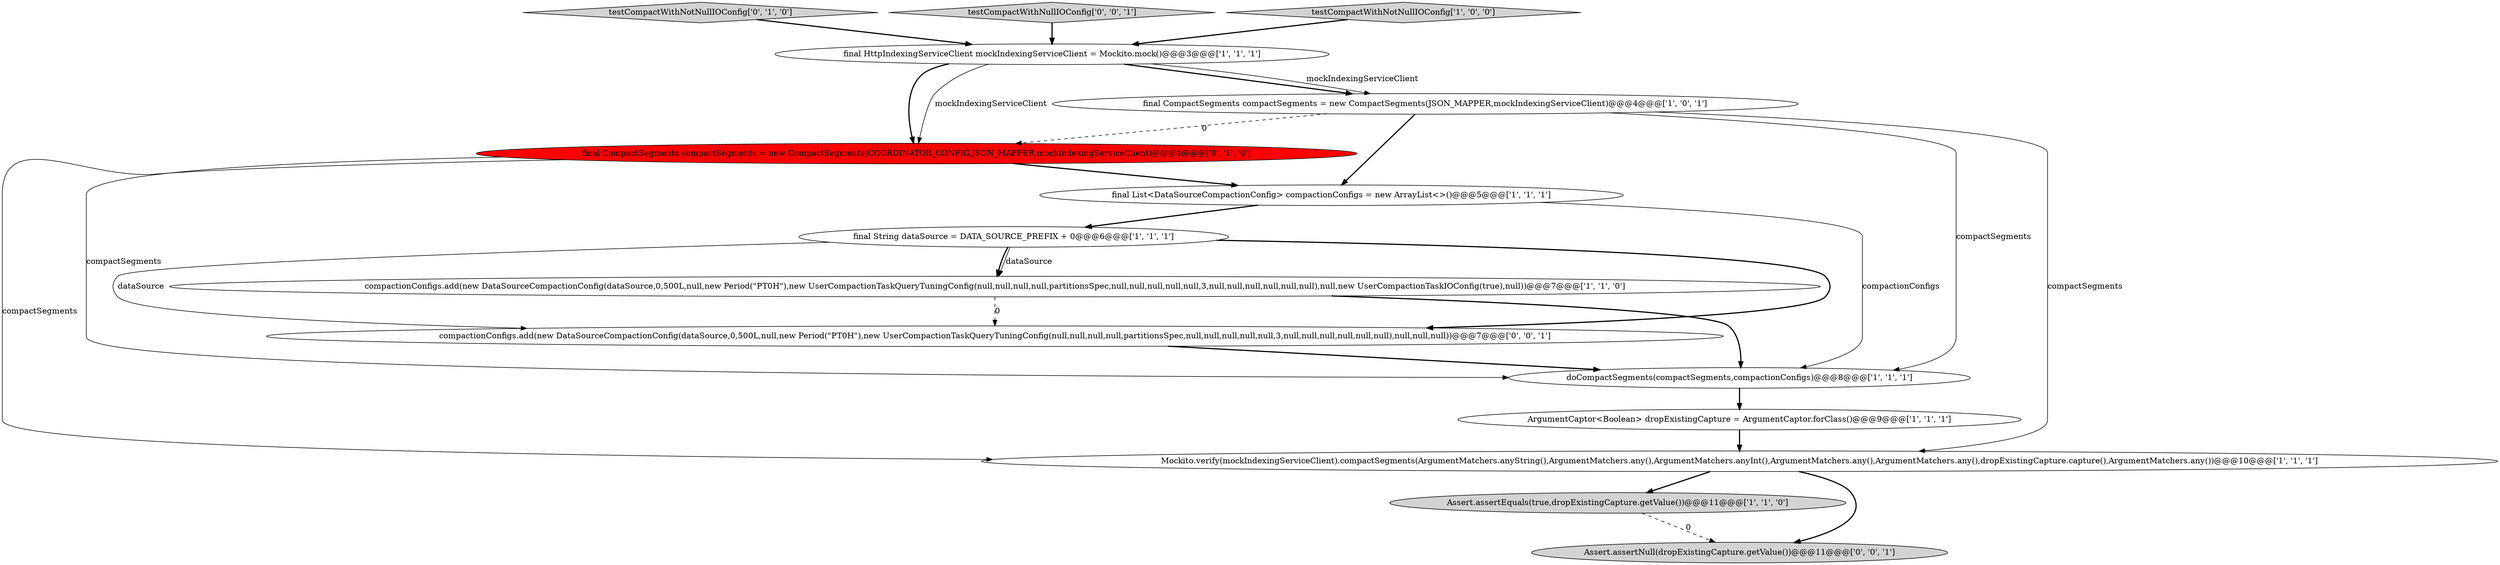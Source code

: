 digraph {
11 [style = filled, label = "testCompactWithNotNullIOConfig['0', '1', '0']", fillcolor = lightgray, shape = diamond image = "AAA0AAABBB2BBB"];
12 [style = filled, label = "compactionConfigs.add(new DataSourceCompactionConfig(dataSource,0,500L,null,new Period(\"PT0H\"),new UserCompactionTaskQueryTuningConfig(null,null,null,null,partitionsSpec,null,null,null,null,null,3,null,null,null,null,null,null),null,null,null))@@@7@@@['0', '0', '1']", fillcolor = white, shape = ellipse image = "AAA0AAABBB3BBB"];
2 [style = filled, label = "Assert.assertEquals(true,dropExistingCapture.getValue())@@@11@@@['1', '1', '0']", fillcolor = lightgray, shape = ellipse image = "AAA0AAABBB1BBB"];
0 [style = filled, label = "compactionConfigs.add(new DataSourceCompactionConfig(dataSource,0,500L,null,new Period(\"PT0H\"),new UserCompactionTaskQueryTuningConfig(null,null,null,null,partitionsSpec,null,null,null,null,null,3,null,null,null,null,null,null),null,new UserCompactionTaskIOConfig(true),null))@@@7@@@['1', '1', '0']", fillcolor = white, shape = ellipse image = "AAA0AAABBB1BBB"];
14 [style = filled, label = "testCompactWithNullIOConfig['0', '0', '1']", fillcolor = lightgray, shape = diamond image = "AAA0AAABBB3BBB"];
3 [style = filled, label = "final List<DataSourceCompactionConfig> compactionConfigs = new ArrayList<>()@@@5@@@['1', '1', '1']", fillcolor = white, shape = ellipse image = "AAA0AAABBB1BBB"];
6 [style = filled, label = "ArgumentCaptor<Boolean> dropExistingCapture = ArgumentCaptor.forClass()@@@9@@@['1', '1', '1']", fillcolor = white, shape = ellipse image = "AAA0AAABBB1BBB"];
13 [style = filled, label = "Assert.assertNull(dropExistingCapture.getValue())@@@11@@@['0', '0', '1']", fillcolor = lightgray, shape = ellipse image = "AAA0AAABBB3BBB"];
8 [style = filled, label = "testCompactWithNotNullIOConfig['1', '0', '0']", fillcolor = lightgray, shape = diamond image = "AAA0AAABBB1BBB"];
4 [style = filled, label = "doCompactSegments(compactSegments,compactionConfigs)@@@8@@@['1', '1', '1']", fillcolor = white, shape = ellipse image = "AAA0AAABBB1BBB"];
1 [style = filled, label = "final CompactSegments compactSegments = new CompactSegments(JSON_MAPPER,mockIndexingServiceClient)@@@4@@@['1', '0', '1']", fillcolor = white, shape = ellipse image = "AAA0AAABBB1BBB"];
10 [style = filled, label = "final CompactSegments compactSegments = new CompactSegments(COORDINATOR_CONFIG,JSON_MAPPER,mockIndexingServiceClient)@@@4@@@['0', '1', '0']", fillcolor = red, shape = ellipse image = "AAA1AAABBB2BBB"];
5 [style = filled, label = "Mockito.verify(mockIndexingServiceClient).compactSegments(ArgumentMatchers.anyString(),ArgumentMatchers.any(),ArgumentMatchers.anyInt(),ArgumentMatchers.any(),ArgumentMatchers.any(),dropExistingCapture.capture(),ArgumentMatchers.any())@@@10@@@['1', '1', '1']", fillcolor = white, shape = ellipse image = "AAA0AAABBB1BBB"];
9 [style = filled, label = "final String dataSource = DATA_SOURCE_PREFIX + 0@@@6@@@['1', '1', '1']", fillcolor = white, shape = ellipse image = "AAA0AAABBB1BBB"];
7 [style = filled, label = "final HttpIndexingServiceClient mockIndexingServiceClient = Mockito.mock()@@@3@@@['1', '1', '1']", fillcolor = white, shape = ellipse image = "AAA0AAABBB1BBB"];
9->0 [style = solid, label="dataSource"];
7->1 [style = bold, label=""];
9->0 [style = bold, label=""];
4->6 [style = bold, label=""];
7->10 [style = bold, label=""];
1->3 [style = bold, label=""];
10->3 [style = bold, label=""];
10->5 [style = solid, label="compactSegments"];
1->10 [style = dashed, label="0"];
0->12 [style = dashed, label="0"];
3->4 [style = solid, label="compactionConfigs"];
8->7 [style = bold, label=""];
14->7 [style = bold, label=""];
3->9 [style = bold, label=""];
6->5 [style = bold, label=""];
5->2 [style = bold, label=""];
1->4 [style = solid, label="compactSegments"];
12->4 [style = bold, label=""];
0->4 [style = bold, label=""];
2->13 [style = dashed, label="0"];
5->13 [style = bold, label=""];
7->1 [style = solid, label="mockIndexingServiceClient"];
9->12 [style = bold, label=""];
10->4 [style = solid, label="compactSegments"];
1->5 [style = solid, label="compactSegments"];
9->12 [style = solid, label="dataSource"];
11->7 [style = bold, label=""];
7->10 [style = solid, label="mockIndexingServiceClient"];
}
